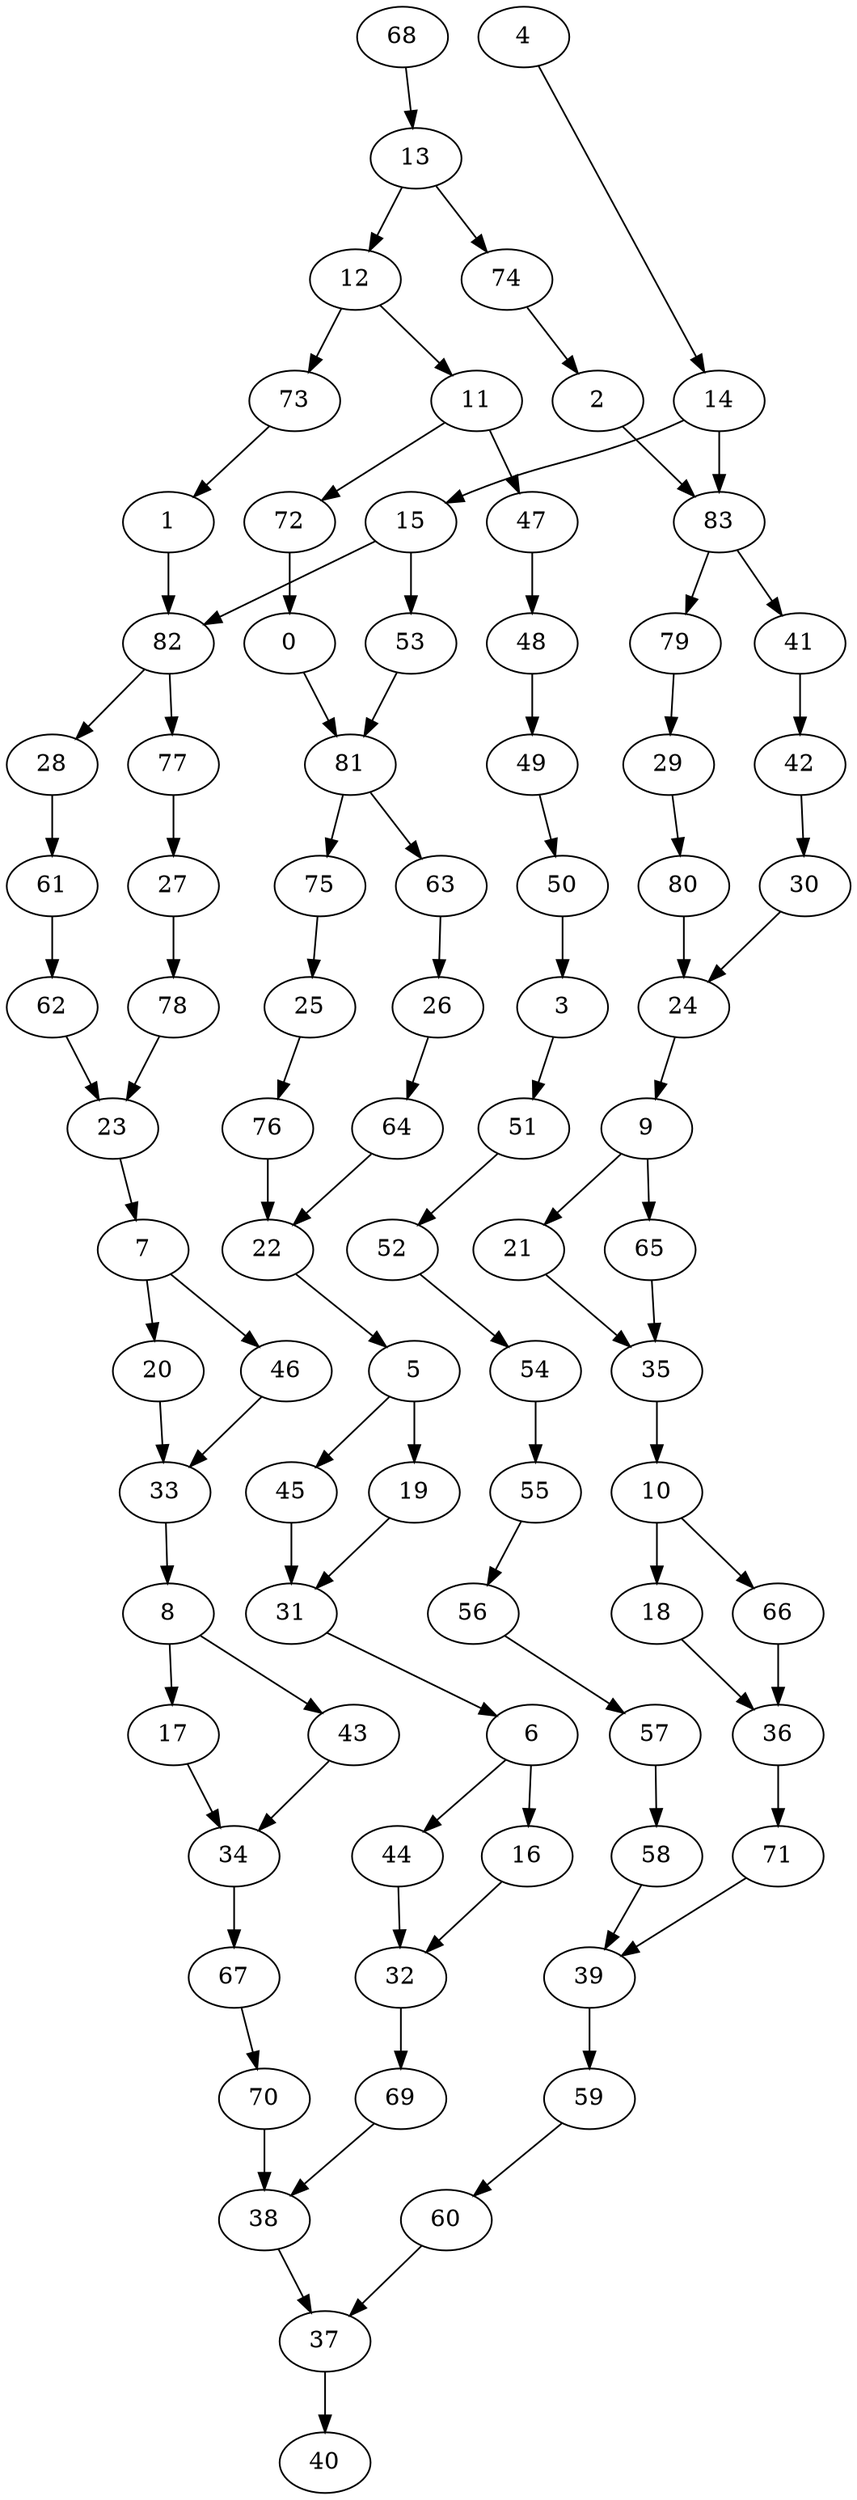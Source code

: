 digraph g {
0;
1;
2;
3;
4;
5;
6;
7;
8;
9;
10;
11;
12;
13;
14;
15;
16;
17;
18;
19;
20;
21;
22;
23;
24;
25;
26;
27;
28;
29;
30;
31;
32;
33;
34;
35;
36;
37;
38;
39;
40;
41;
42;
43;
44;
45;
46;
47;
48;
49;
50;
51;
52;
53;
54;
55;
56;
57;
58;
59;
60;
61;
62;
63;
64;
65;
66;
67;
68;
69;
70;
71;
72;
73;
74;
75;
76;
77;
78;
79;
80;
81;
82;
83;
0 -> 81 [weight=0];
1 -> 82 [weight=0];
2 -> 83 [weight=0];
3 -> 51 [weight=0];
4 -> 14 [weight=0];
5 -> 19 [weight=0];
5 -> 45 [weight=0];
6 -> 44 [weight=0];
6 -> 16 [weight=0];
7 -> 20 [weight=0];
7 -> 46 [weight=0];
8 -> 17 [weight=0];
8 -> 43 [weight=0];
9 -> 21 [weight=0];
9 -> 65 [weight=0];
10 -> 18 [weight=1];
10 -> 66 [weight=0];
11 -> 72 [weight=0];
11 -> 47 [weight=1];
12 -> 73 [weight=0];
12 -> 11 [weight=0];
13 -> 74 [weight=0];
13 -> 12 [weight=0];
14 -> 83 [weight=1];
14 -> 15 [weight=1];
15 -> 53 [weight=0];
15 -> 82 [weight=0];
16 -> 32 [weight=0];
17 -> 34 [weight=0];
18 -> 36 [weight=0];
19 -> 31 [weight=0];
20 -> 33 [weight=0];
21 -> 35 [weight=0];
22 -> 5 [weight=0];
23 -> 7 [weight=0];
24 -> 9 [weight=0];
25 -> 76 [weight=0];
26 -> 64 [weight=0];
27 -> 78 [weight=0];
28 -> 61 [weight=0];
29 -> 80 [weight=0];
30 -> 24 [weight=0];
31 -> 6 [weight=0];
32 -> 69 [weight=1];
33 -> 8 [weight=0];
34 -> 67 [weight=1];
35 -> 10 [weight=0];
36 -> 71 [weight=0];
37 -> 40 [weight=0];
38 -> 37 [weight=0];
39 -> 59 [weight=1];
41 -> 42 [weight=0];
42 -> 30 [weight=0];
43 -> 34 [weight=0];
44 -> 32 [weight=0];
45 -> 31 [weight=0];
46 -> 33 [weight=0];
47 -> 48 [weight=0];
48 -> 49 [weight=0];
49 -> 50 [weight=0];
50 -> 3 [weight=0];
51 -> 52 [weight=0];
52 -> 54 [weight=0];
53 -> 81 [weight=0];
54 -> 55 [weight=0];
55 -> 56 [weight=0];
56 -> 57 [weight=0];
57 -> 58 [weight=0];
58 -> 39 [weight=0];
59 -> 60 [weight=0];
60 -> 37 [weight=0];
61 -> 62 [weight=0];
62 -> 23 [weight=0];
63 -> 26 [weight=0];
64 -> 22 [weight=0];
65 -> 35 [weight=0];
66 -> 36 [weight=1];
67 -> 70 [weight=0];
68 -> 13 [weight=0];
69 -> 38 [weight=0];
70 -> 38 [weight=1];
71 -> 39 [weight=0];
72 -> 0 [weight=0];
73 -> 1 [weight=0];
74 -> 2 [weight=0];
75 -> 25 [weight=0];
76 -> 22 [weight=0];
77 -> 27 [weight=0];
78 -> 23 [weight=0];
79 -> 29 [weight=0];
80 -> 24 [weight=0];
81 -> 75 [weight=1];
81 -> 63 [weight=1];
82 -> 28 [weight=0];
82 -> 77 [weight=0];
83 -> 79 [weight=0];
83 -> 41 [weight=0];
}
